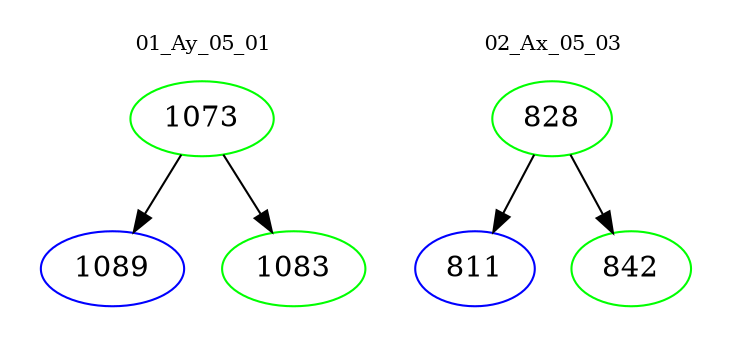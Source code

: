 digraph{
subgraph cluster_0 {
color = white
label = "01_Ay_05_01";
fontsize=10;
T0_1073 [label="1073", color="green"]
T0_1073 -> T0_1089 [color="black"]
T0_1089 [label="1089", color="blue"]
T0_1073 -> T0_1083 [color="black"]
T0_1083 [label="1083", color="green"]
}
subgraph cluster_1 {
color = white
label = "02_Ax_05_03";
fontsize=10;
T1_828 [label="828", color="green"]
T1_828 -> T1_811 [color="black"]
T1_811 [label="811", color="blue"]
T1_828 -> T1_842 [color="black"]
T1_842 [label="842", color="green"]
}
}
